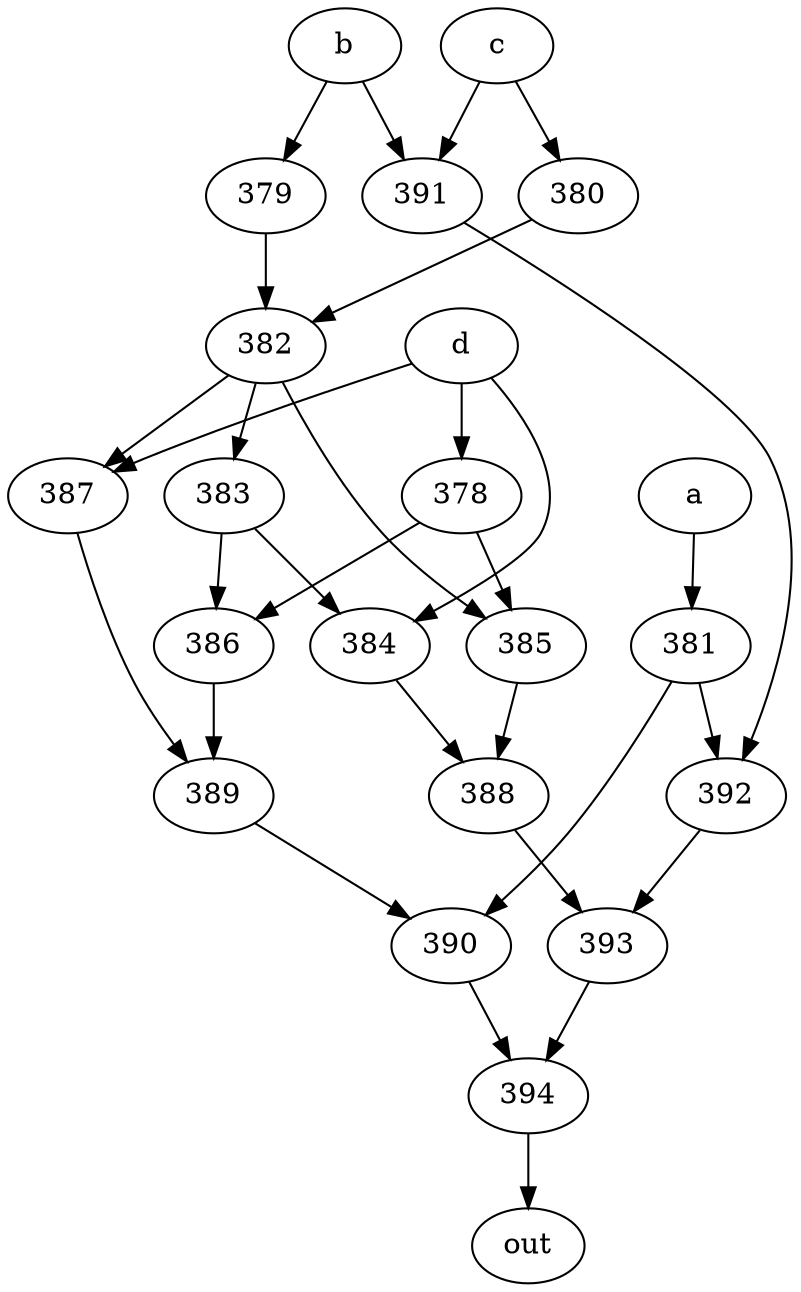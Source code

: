 strict digraph "" {
	394 -> out;
	a -> 381;
	381 -> 390;
	381 -> 392;
	390 -> 394;
	392 -> 393;
	b -> 379;
	b -> 391;
	379 -> 382;
	391 -> 392;
	382 -> 387;
	382 -> 385;
	382 -> 383;
	c -> 391;
	c -> 380;
	380 -> 382;
	d -> 378;
	d -> 384;
	d -> 387;
	378 -> 385;
	378 -> 386;
	384 -> 388;
	387 -> 389;
	385 -> 388;
	386 -> 389;
	388 -> 393;
	389 -> 390;
	383 -> 384;
	383 -> 386;
	393 -> 394;
}
